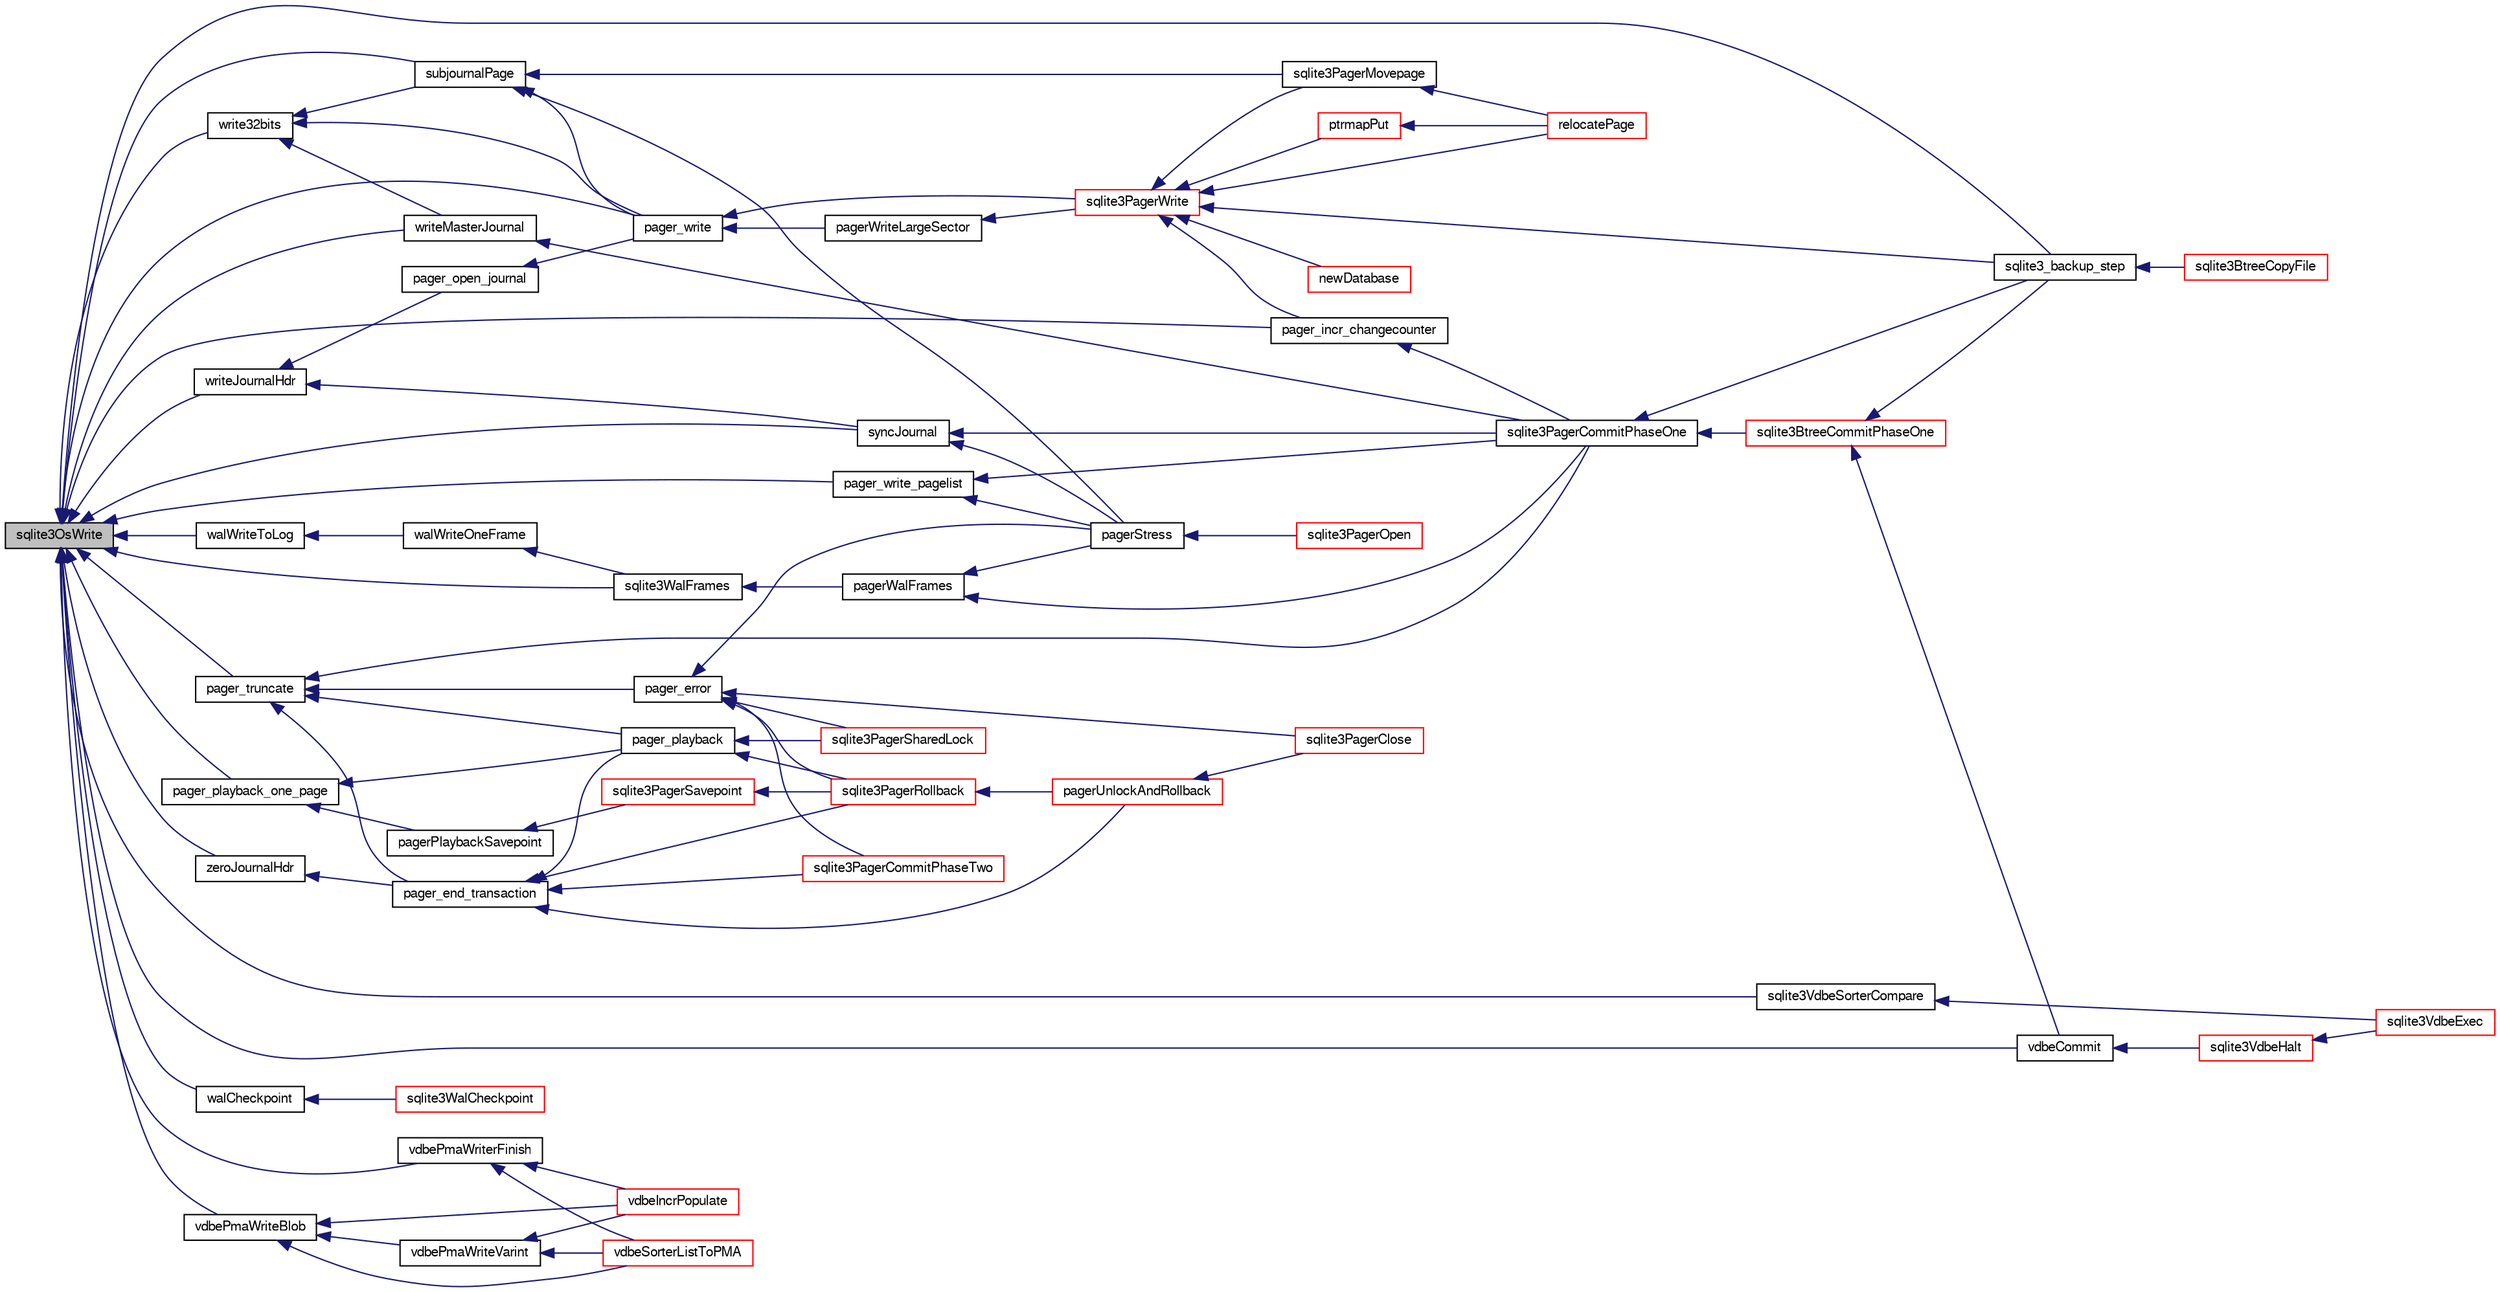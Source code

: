digraph "sqlite3OsWrite"
{
  edge [fontname="FreeSans",fontsize="10",labelfontname="FreeSans",labelfontsize="10"];
  node [fontname="FreeSans",fontsize="10",shape=record];
  rankdir="LR";
  Node620824 [label="sqlite3OsWrite",height=0.2,width=0.4,color="black", fillcolor="grey75", style="filled", fontcolor="black"];
  Node620824 -> Node620825 [dir="back",color="midnightblue",fontsize="10",style="solid",fontname="FreeSans"];
  Node620825 [label="write32bits",height=0.2,width=0.4,color="black", fillcolor="white", style="filled",URL="$sqlite3_8c.html#a5db7813c01a178a634f0dcd6e7766ed6"];
  Node620825 -> Node620826 [dir="back",color="midnightblue",fontsize="10",style="solid",fontname="FreeSans"];
  Node620826 [label="writeMasterJournal",height=0.2,width=0.4,color="black", fillcolor="white", style="filled",URL="$sqlite3_8c.html#a6df09ec3e85ec74c6ee0bbbbe72a8cf3"];
  Node620826 -> Node620827 [dir="back",color="midnightblue",fontsize="10",style="solid",fontname="FreeSans"];
  Node620827 [label="sqlite3PagerCommitPhaseOne",height=0.2,width=0.4,color="black", fillcolor="white", style="filled",URL="$sqlite3_8c.html#a2baf986bff9120486e9acc5951494ea7"];
  Node620827 -> Node620828 [dir="back",color="midnightblue",fontsize="10",style="solid",fontname="FreeSans"];
  Node620828 [label="sqlite3BtreeCommitPhaseOne",height=0.2,width=0.4,color="red", fillcolor="white", style="filled",URL="$sqlite3_8c.html#ae266cba101e64ad99a166f237532e262"];
  Node620828 -> Node621027 [dir="back",color="midnightblue",fontsize="10",style="solid",fontname="FreeSans"];
  Node621027 [label="sqlite3_backup_step",height=0.2,width=0.4,color="black", fillcolor="white", style="filled",URL="$sqlite3_8h.html#a1699b75e98d082eebc465a9e64c35269"];
  Node621027 -> Node621028 [dir="back",color="midnightblue",fontsize="10",style="solid",fontname="FreeSans"];
  Node621028 [label="sqlite3BtreeCopyFile",height=0.2,width=0.4,color="red", fillcolor="white", style="filled",URL="$sqlite3_8c.html#a4d9e19a79f0d5c1dfcef0bd137ae83f9"];
  Node620828 -> Node621091 [dir="back",color="midnightblue",fontsize="10",style="solid",fontname="FreeSans"];
  Node621091 [label="vdbeCommit",height=0.2,width=0.4,color="black", fillcolor="white", style="filled",URL="$sqlite3_8c.html#a5d7f1e0625451b987728f600cfe1b92d"];
  Node621091 -> Node621034 [dir="back",color="midnightblue",fontsize="10",style="solid",fontname="FreeSans"];
  Node621034 [label="sqlite3VdbeHalt",height=0.2,width=0.4,color="red", fillcolor="white", style="filled",URL="$sqlite3_8c.html#a8d1d99703d999190fbc35ecc981cb709"];
  Node621034 -> Node620959 [dir="back",color="midnightblue",fontsize="10",style="solid",fontname="FreeSans"];
  Node620959 [label="sqlite3VdbeExec",height=0.2,width=0.4,color="red", fillcolor="white", style="filled",URL="$sqlite3_8c.html#a8ce40a614bdc56719c4d642b1e4dfb21"];
  Node620827 -> Node621027 [dir="back",color="midnightblue",fontsize="10",style="solid",fontname="FreeSans"];
  Node620825 -> Node621092 [dir="back",color="midnightblue",fontsize="10",style="solid",fontname="FreeSans"];
  Node621092 [label="subjournalPage",height=0.2,width=0.4,color="black", fillcolor="white", style="filled",URL="$sqlite3_8c.html#a836f5a13ba09ee3f118ebe73b58591c4"];
  Node621092 -> Node621093 [dir="back",color="midnightblue",fontsize="10",style="solid",fontname="FreeSans"];
  Node621093 [label="pagerStress",height=0.2,width=0.4,color="black", fillcolor="white", style="filled",URL="$sqlite3_8c.html#abb21a3a371038e9e3e69af0f21a1b386"];
  Node621093 -> Node621094 [dir="back",color="midnightblue",fontsize="10",style="solid",fontname="FreeSans"];
  Node621094 [label="sqlite3PagerOpen",height=0.2,width=0.4,color="red", fillcolor="white", style="filled",URL="$sqlite3_8c.html#a5b4a74e8a1754922c482b7af19b30611"];
  Node621092 -> Node621101 [dir="back",color="midnightblue",fontsize="10",style="solid",fontname="FreeSans"];
  Node621101 [label="pager_write",height=0.2,width=0.4,color="black", fillcolor="white", style="filled",URL="$sqlite3_8c.html#aa5dbf1a9dcccf0aa140b04b81325517f"];
  Node621101 -> Node621102 [dir="back",color="midnightblue",fontsize="10",style="solid",fontname="FreeSans"];
  Node621102 [label="pagerWriteLargeSector",height=0.2,width=0.4,color="black", fillcolor="white", style="filled",URL="$sqlite3_8c.html#a06334f0cc1c2dc95ffe29c2359928b92"];
  Node621102 -> Node621103 [dir="back",color="midnightblue",fontsize="10",style="solid",fontname="FreeSans"];
  Node621103 [label="sqlite3PagerWrite",height=0.2,width=0.4,color="red", fillcolor="white", style="filled",URL="$sqlite3_8c.html#ad4b8aee028ee99575b0748b299e04ed0"];
  Node621103 -> Node621104 [dir="back",color="midnightblue",fontsize="10",style="solid",fontname="FreeSans"];
  Node621104 [label="pager_incr_changecounter",height=0.2,width=0.4,color="black", fillcolor="white", style="filled",URL="$sqlite3_8c.html#add9f57a131d488bb6fc49dedc5a4df81"];
  Node621104 -> Node620827 [dir="back",color="midnightblue",fontsize="10",style="solid",fontname="FreeSans"];
  Node621103 -> Node621105 [dir="back",color="midnightblue",fontsize="10",style="solid",fontname="FreeSans"];
  Node621105 [label="sqlite3PagerMovepage",height=0.2,width=0.4,color="black", fillcolor="white", style="filled",URL="$sqlite3_8c.html#a8cdedc7a185709301f12c4d7b305aa1e"];
  Node621105 -> Node621106 [dir="back",color="midnightblue",fontsize="10",style="solid",fontname="FreeSans"];
  Node621106 [label="relocatePage",height=0.2,width=0.4,color="red", fillcolor="white", style="filled",URL="$sqlite3_8c.html#af8fb5934ff87b02845c89350c57fd2bc"];
  Node621103 -> Node621114 [dir="back",color="midnightblue",fontsize="10",style="solid",fontname="FreeSans"];
  Node621114 [label="ptrmapPut",height=0.2,width=0.4,color="red", fillcolor="white", style="filled",URL="$sqlite3_8c.html#ac16fbe55892f29324ac5d09957374ed0"];
  Node621114 -> Node621106 [dir="back",color="midnightblue",fontsize="10",style="solid",fontname="FreeSans"];
  Node621103 -> Node621132 [dir="back",color="midnightblue",fontsize="10",style="solid",fontname="FreeSans"];
  Node621132 [label="newDatabase",height=0.2,width=0.4,color="red", fillcolor="white", style="filled",URL="$sqlite3_8c.html#a974c792d17dab330807b588197cae229"];
  Node621103 -> Node621106 [dir="back",color="midnightblue",fontsize="10",style="solid",fontname="FreeSans"];
  Node621103 -> Node621027 [dir="back",color="midnightblue",fontsize="10",style="solid",fontname="FreeSans"];
  Node621101 -> Node621103 [dir="back",color="midnightblue",fontsize="10",style="solid",fontname="FreeSans"];
  Node621092 -> Node621105 [dir="back",color="midnightblue",fontsize="10",style="solid",fontname="FreeSans"];
  Node620825 -> Node621101 [dir="back",color="midnightblue",fontsize="10",style="solid",fontname="FreeSans"];
  Node620824 -> Node621215 [dir="back",color="midnightblue",fontsize="10",style="solid",fontname="FreeSans"];
  Node621215 [label="zeroJournalHdr",height=0.2,width=0.4,color="black", fillcolor="white", style="filled",URL="$sqlite3_8c.html#a6e1592949a5e668f43f0ff5f5d08fe10"];
  Node621215 -> Node621194 [dir="back",color="midnightblue",fontsize="10",style="solid",fontname="FreeSans"];
  Node621194 [label="pager_end_transaction",height=0.2,width=0.4,color="black", fillcolor="white", style="filled",URL="$sqlite3_8c.html#a0814e2cfab386b1e3ba74528870339fe"];
  Node621194 -> Node621170 [dir="back",color="midnightblue",fontsize="10",style="solid",fontname="FreeSans"];
  Node621170 [label="pagerUnlockAndRollback",height=0.2,width=0.4,color="red", fillcolor="white", style="filled",URL="$sqlite3_8c.html#a02d96b7bf62c3b13ba905d168914518c"];
  Node621170 -> Node621171 [dir="back",color="midnightblue",fontsize="10",style="solid",fontname="FreeSans"];
  Node621171 [label="sqlite3PagerClose",height=0.2,width=0.4,color="red", fillcolor="white", style="filled",URL="$sqlite3_8c.html#af94b1f96b60689fd09422cce2c85f53f"];
  Node621194 -> Node621165 [dir="back",color="midnightblue",fontsize="10",style="solid",fontname="FreeSans"];
  Node621165 [label="pager_playback",height=0.2,width=0.4,color="black", fillcolor="white", style="filled",URL="$sqlite3_8c.html#a9d9a750a9fc76eb4b668c8a16b164a65"];
  Node621165 -> Node621166 [dir="back",color="midnightblue",fontsize="10",style="solid",fontname="FreeSans"];
  Node621166 [label="sqlite3PagerSharedLock",height=0.2,width=0.4,color="red", fillcolor="white", style="filled",URL="$sqlite3_8c.html#a58c197b629fb6eaacf96c7add57c70df"];
  Node621165 -> Node621169 [dir="back",color="midnightblue",fontsize="10",style="solid",fontname="FreeSans"];
  Node621169 [label="sqlite3PagerRollback",height=0.2,width=0.4,color="red", fillcolor="white", style="filled",URL="$sqlite3_8c.html#afdd2ecbb97b7a716892ff6bd10c7dfd0"];
  Node621169 -> Node621170 [dir="back",color="midnightblue",fontsize="10",style="solid",fontname="FreeSans"];
  Node621194 -> Node621195 [dir="back",color="midnightblue",fontsize="10",style="solid",fontname="FreeSans"];
  Node621195 [label="sqlite3PagerCommitPhaseTwo",height=0.2,width=0.4,color="red", fillcolor="white", style="filled",URL="$sqlite3_8c.html#a18af1df44bbc3ae598f0559f6fc5861e"];
  Node621194 -> Node621169 [dir="back",color="midnightblue",fontsize="10",style="solid",fontname="FreeSans"];
  Node620824 -> Node621216 [dir="back",color="midnightblue",fontsize="10",style="solid",fontname="FreeSans"];
  Node621216 [label="writeJournalHdr",height=0.2,width=0.4,color="black", fillcolor="white", style="filled",URL="$sqlite3_8c.html#a0b0a4fa9c3fe997aaa565b1e438acca7"];
  Node621216 -> Node621217 [dir="back",color="midnightblue",fontsize="10",style="solid",fontname="FreeSans"];
  Node621217 [label="syncJournal",height=0.2,width=0.4,color="black", fillcolor="white", style="filled",URL="$sqlite3_8c.html#a53f9f2b680d397f110a892f8931623c6"];
  Node621217 -> Node621093 [dir="back",color="midnightblue",fontsize="10",style="solid",fontname="FreeSans"];
  Node621217 -> Node620827 [dir="back",color="midnightblue",fontsize="10",style="solid",fontname="FreeSans"];
  Node621216 -> Node621218 [dir="back",color="midnightblue",fontsize="10",style="solid",fontname="FreeSans"];
  Node621218 [label="pager_open_journal",height=0.2,width=0.4,color="black", fillcolor="white", style="filled",URL="$sqlite3_8c.html#a9a5224f8941dc99ce19bb0eb24766d00"];
  Node621218 -> Node621101 [dir="back",color="midnightblue",fontsize="10",style="solid",fontname="FreeSans"];
  Node620824 -> Node620826 [dir="back",color="midnightblue",fontsize="10",style="solid",fontname="FreeSans"];
  Node620824 -> Node621164 [dir="back",color="midnightblue",fontsize="10",style="solid",fontname="FreeSans"];
  Node621164 [label="pager_playback_one_page",height=0.2,width=0.4,color="black", fillcolor="white", style="filled",URL="$sqlite3_8c.html#adfca1dee9939482792fe2b4ed982d00e"];
  Node621164 -> Node621165 [dir="back",color="midnightblue",fontsize="10",style="solid",fontname="FreeSans"];
  Node621164 -> Node621199 [dir="back",color="midnightblue",fontsize="10",style="solid",fontname="FreeSans"];
  Node621199 [label="pagerPlaybackSavepoint",height=0.2,width=0.4,color="black", fillcolor="white", style="filled",URL="$sqlite3_8c.html#aedf76c3b6661c4244cc3e2c5464fd12e"];
  Node621199 -> Node621200 [dir="back",color="midnightblue",fontsize="10",style="solid",fontname="FreeSans"];
  Node621200 [label="sqlite3PagerSavepoint",height=0.2,width=0.4,color="red", fillcolor="white", style="filled",URL="$sqlite3_8c.html#a8b5f1920b6a8b564a47e243868f2c8d4"];
  Node621200 -> Node621169 [dir="back",color="midnightblue",fontsize="10",style="solid",fontname="FreeSans"];
  Node620824 -> Node621219 [dir="back",color="midnightblue",fontsize="10",style="solid",fontname="FreeSans"];
  Node621219 [label="pager_truncate",height=0.2,width=0.4,color="black", fillcolor="white", style="filled",URL="$sqlite3_8c.html#aa0700caa408442673a3ede3bb04b1f0b"];
  Node621219 -> Node621220 [dir="back",color="midnightblue",fontsize="10",style="solid",fontname="FreeSans"];
  Node621220 [label="pager_error",height=0.2,width=0.4,color="black", fillcolor="white", style="filled",URL="$sqlite3_8c.html#ac15e13c61047b37098e21115614ddd22"];
  Node621220 -> Node621171 [dir="back",color="midnightblue",fontsize="10",style="solid",fontname="FreeSans"];
  Node621220 -> Node621093 [dir="back",color="midnightblue",fontsize="10",style="solid",fontname="FreeSans"];
  Node621220 -> Node621166 [dir="back",color="midnightblue",fontsize="10",style="solid",fontname="FreeSans"];
  Node621220 -> Node621195 [dir="back",color="midnightblue",fontsize="10",style="solid",fontname="FreeSans"];
  Node621220 -> Node621169 [dir="back",color="midnightblue",fontsize="10",style="solid",fontname="FreeSans"];
  Node621219 -> Node621194 [dir="back",color="midnightblue",fontsize="10",style="solid",fontname="FreeSans"];
  Node621219 -> Node621165 [dir="back",color="midnightblue",fontsize="10",style="solid",fontname="FreeSans"];
  Node621219 -> Node620827 [dir="back",color="midnightblue",fontsize="10",style="solid",fontname="FreeSans"];
  Node620824 -> Node621217 [dir="back",color="midnightblue",fontsize="10",style="solid",fontname="FreeSans"];
  Node620824 -> Node621214 [dir="back",color="midnightblue",fontsize="10",style="solid",fontname="FreeSans"];
  Node621214 [label="pager_write_pagelist",height=0.2,width=0.4,color="black", fillcolor="white", style="filled",URL="$sqlite3_8c.html#a6287c834edd4d88c1757d45a9d7f7dcc"];
  Node621214 -> Node621093 [dir="back",color="midnightblue",fontsize="10",style="solid",fontname="FreeSans"];
  Node621214 -> Node620827 [dir="back",color="midnightblue",fontsize="10",style="solid",fontname="FreeSans"];
  Node620824 -> Node621092 [dir="back",color="midnightblue",fontsize="10",style="solid",fontname="FreeSans"];
  Node620824 -> Node621101 [dir="back",color="midnightblue",fontsize="10",style="solid",fontname="FreeSans"];
  Node620824 -> Node621104 [dir="back",color="midnightblue",fontsize="10",style="solid",fontname="FreeSans"];
  Node620824 -> Node621221 [dir="back",color="midnightblue",fontsize="10",style="solid",fontname="FreeSans"];
  Node621221 [label="walCheckpoint",height=0.2,width=0.4,color="black", fillcolor="white", style="filled",URL="$sqlite3_8c.html#ab5245070ab67db40291c71c4991aa317"];
  Node621221 -> Node621222 [dir="back",color="midnightblue",fontsize="10",style="solid",fontname="FreeSans"];
  Node621222 [label="sqlite3WalCheckpoint",height=0.2,width=0.4,color="red", fillcolor="white", style="filled",URL="$sqlite3_8c.html#a58bec6523fa854142169cdff1fbb8e5f"];
  Node620824 -> Node621232 [dir="back",color="midnightblue",fontsize="10",style="solid",fontname="FreeSans"];
  Node621232 [label="walWriteToLog",height=0.2,width=0.4,color="black", fillcolor="white", style="filled",URL="$sqlite3_8c.html#a82466bed614b85599272d77ed66efb64"];
  Node621232 -> Node621233 [dir="back",color="midnightblue",fontsize="10",style="solid",fontname="FreeSans"];
  Node621233 [label="walWriteOneFrame",height=0.2,width=0.4,color="black", fillcolor="white", style="filled",URL="$sqlite3_8c.html#ac0ea5b2a17ccb4d7233351d9da353160"];
  Node621233 -> Node621234 [dir="back",color="midnightblue",fontsize="10",style="solid",fontname="FreeSans"];
  Node621234 [label="sqlite3WalFrames",height=0.2,width=0.4,color="black", fillcolor="white", style="filled",URL="$sqlite3_8c.html#af9606aac275558d3b96c83b2bff2d717"];
  Node621234 -> Node621213 [dir="back",color="midnightblue",fontsize="10",style="solid",fontname="FreeSans"];
  Node621213 [label="pagerWalFrames",height=0.2,width=0.4,color="black", fillcolor="white", style="filled",URL="$sqlite3_8c.html#a1675dba6bfeb50d8aa8a0509103fd004"];
  Node621213 -> Node621093 [dir="back",color="midnightblue",fontsize="10",style="solid",fontname="FreeSans"];
  Node621213 -> Node620827 [dir="back",color="midnightblue",fontsize="10",style="solid",fontname="FreeSans"];
  Node620824 -> Node621234 [dir="back",color="midnightblue",fontsize="10",style="solid",fontname="FreeSans"];
  Node620824 -> Node621027 [dir="back",color="midnightblue",fontsize="10",style="solid",fontname="FreeSans"];
  Node620824 -> Node621091 [dir="back",color="midnightblue",fontsize="10",style="solid",fontname="FreeSans"];
  Node620824 -> Node621235 [dir="back",color="midnightblue",fontsize="10",style="solid",fontname="FreeSans"];
  Node621235 [label="vdbePmaWriteBlob",height=0.2,width=0.4,color="black", fillcolor="white", style="filled",URL="$sqlite3_8c.html#ab86066e4f912cd54aac5cbdb550c6e73"];
  Node621235 -> Node621236 [dir="back",color="midnightblue",fontsize="10",style="solid",fontname="FreeSans"];
  Node621236 [label="vdbePmaWriteVarint",height=0.2,width=0.4,color="black", fillcolor="white", style="filled",URL="$sqlite3_8c.html#aad57491b31c37e673a40a35d7129777b"];
  Node621236 -> Node621237 [dir="back",color="midnightblue",fontsize="10",style="solid",fontname="FreeSans"];
  Node621237 [label="vdbeSorterListToPMA",height=0.2,width=0.4,color="red", fillcolor="white", style="filled",URL="$sqlite3_8c.html#af6e1d043f93889ac86724fc534814300"];
  Node621236 -> Node621242 [dir="back",color="midnightblue",fontsize="10",style="solid",fontname="FreeSans"];
  Node621242 [label="vdbeIncrPopulate",height=0.2,width=0.4,color="red", fillcolor="white", style="filled",URL="$sqlite3_8c.html#a157a9f79260999f8f5f336d246f7b1bd"];
  Node621235 -> Node621237 [dir="back",color="midnightblue",fontsize="10",style="solid",fontname="FreeSans"];
  Node621235 -> Node621242 [dir="back",color="midnightblue",fontsize="10",style="solid",fontname="FreeSans"];
  Node620824 -> Node621257 [dir="back",color="midnightblue",fontsize="10",style="solid",fontname="FreeSans"];
  Node621257 [label="vdbePmaWriterFinish",height=0.2,width=0.4,color="black", fillcolor="white", style="filled",URL="$sqlite3_8c.html#ad505e23bce1b9c21dedf010601199641"];
  Node621257 -> Node621237 [dir="back",color="midnightblue",fontsize="10",style="solid",fontname="FreeSans"];
  Node621257 -> Node621242 [dir="back",color="midnightblue",fontsize="10",style="solid",fontname="FreeSans"];
  Node620824 -> Node621258 [dir="back",color="midnightblue",fontsize="10",style="solid",fontname="FreeSans"];
  Node621258 [label="sqlite3VdbeSorterCompare",height=0.2,width=0.4,color="black", fillcolor="white", style="filled",URL="$sqlite3_8c.html#a6e73d18bbcc57eb7069169ef7122686c"];
  Node621258 -> Node620959 [dir="back",color="midnightblue",fontsize="10",style="solid",fontname="FreeSans"];
}
